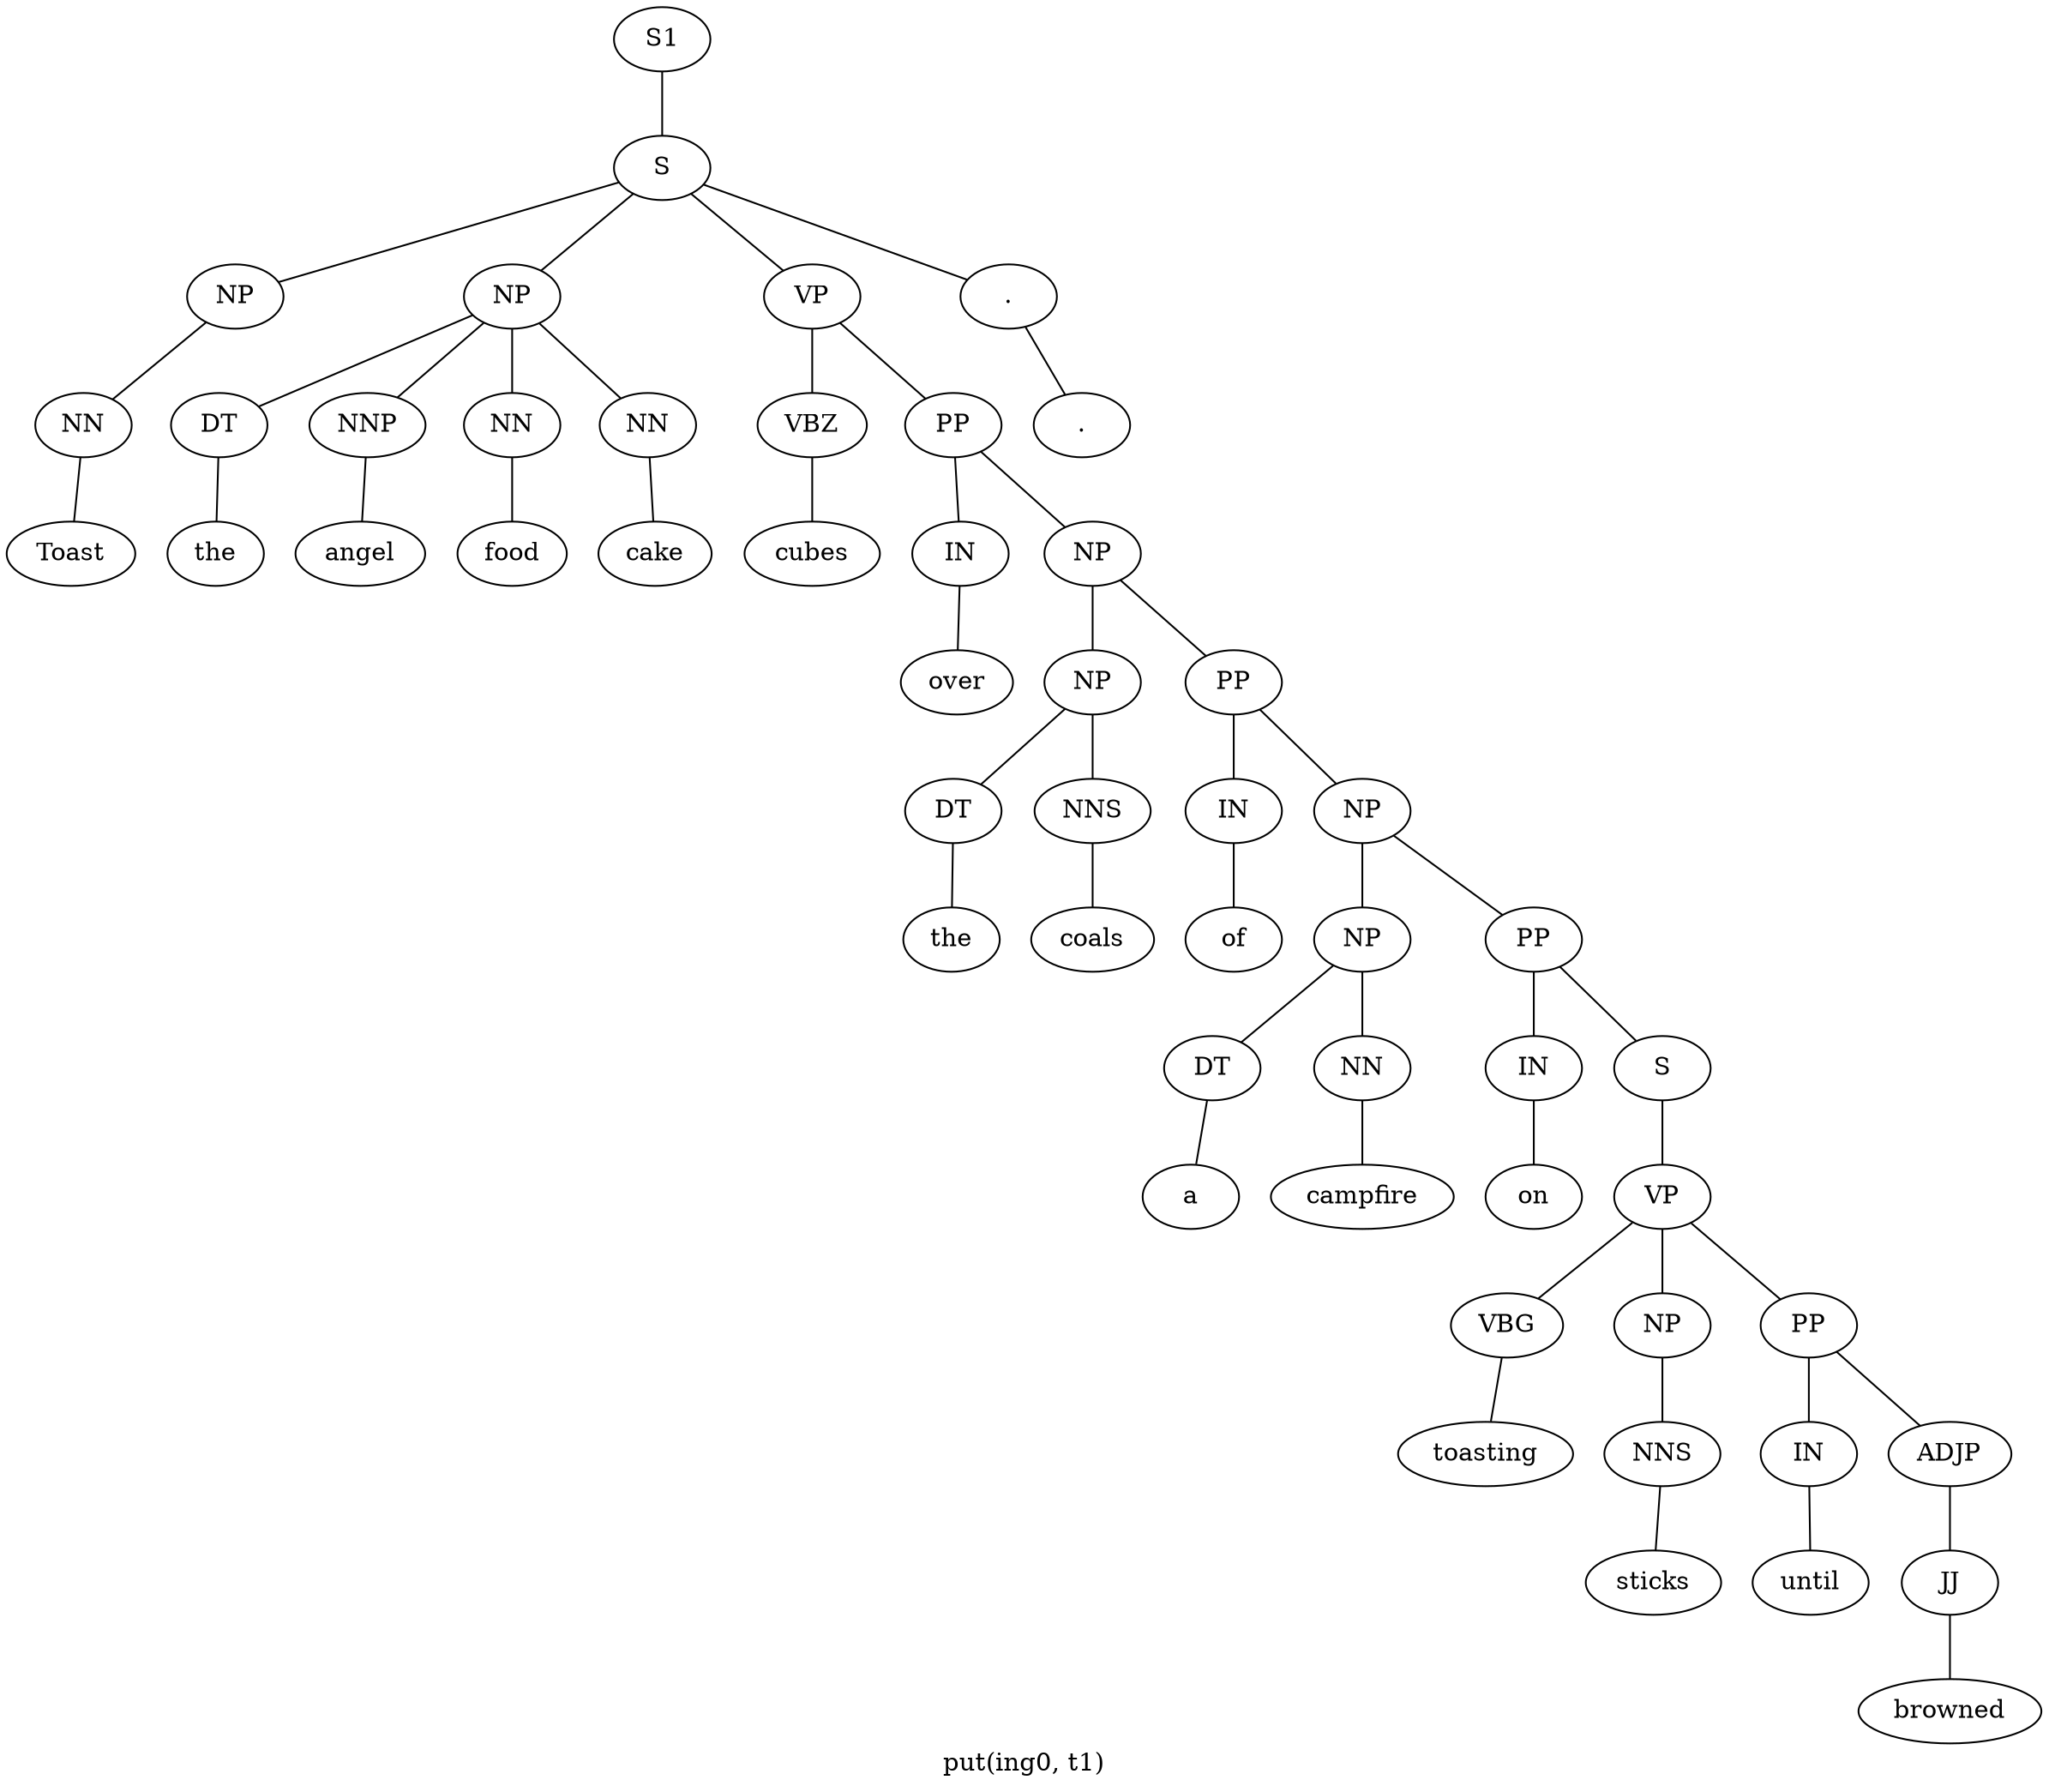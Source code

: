 graph SyntaxGraph {
	label = "put(ing0, t1)";
	Node0 [label="S1"];
	Node1 [label="S"];
	Node2 [label="NP"];
	Node3 [label="NN"];
	Node4 [label="Toast"];
	Node5 [label="NP"];
	Node6 [label="DT"];
	Node7 [label="the"];
	Node8 [label="NNP"];
	Node9 [label="angel"];
	Node10 [label="NN"];
	Node11 [label="food"];
	Node12 [label="NN"];
	Node13 [label="cake"];
	Node14 [label="VP"];
	Node15 [label="VBZ"];
	Node16 [label="cubes"];
	Node17 [label="PP"];
	Node18 [label="IN"];
	Node19 [label="over"];
	Node20 [label="NP"];
	Node21 [label="NP"];
	Node22 [label="DT"];
	Node23 [label="the"];
	Node24 [label="NNS"];
	Node25 [label="coals"];
	Node26 [label="PP"];
	Node27 [label="IN"];
	Node28 [label="of"];
	Node29 [label="NP"];
	Node30 [label="NP"];
	Node31 [label="DT"];
	Node32 [label="a"];
	Node33 [label="NN"];
	Node34 [label="campfire"];
	Node35 [label="PP"];
	Node36 [label="IN"];
	Node37 [label="on"];
	Node38 [label="S"];
	Node39 [label="VP"];
	Node40 [label="VBG"];
	Node41 [label="toasting"];
	Node42 [label="NP"];
	Node43 [label="NNS"];
	Node44 [label="sticks"];
	Node45 [label="PP"];
	Node46 [label="IN"];
	Node47 [label="until"];
	Node48 [label="ADJP"];
	Node49 [label="JJ"];
	Node50 [label="browned"];
	Node51 [label="."];
	Node52 [label="."];

	Node0 -- Node1;
	Node1 -- Node2;
	Node1 -- Node5;
	Node1 -- Node14;
	Node1 -- Node51;
	Node2 -- Node3;
	Node3 -- Node4;
	Node5 -- Node6;
	Node5 -- Node8;
	Node5 -- Node10;
	Node5 -- Node12;
	Node6 -- Node7;
	Node8 -- Node9;
	Node10 -- Node11;
	Node12 -- Node13;
	Node14 -- Node15;
	Node14 -- Node17;
	Node15 -- Node16;
	Node17 -- Node18;
	Node17 -- Node20;
	Node18 -- Node19;
	Node20 -- Node21;
	Node20 -- Node26;
	Node21 -- Node22;
	Node21 -- Node24;
	Node22 -- Node23;
	Node24 -- Node25;
	Node26 -- Node27;
	Node26 -- Node29;
	Node27 -- Node28;
	Node29 -- Node30;
	Node29 -- Node35;
	Node30 -- Node31;
	Node30 -- Node33;
	Node31 -- Node32;
	Node33 -- Node34;
	Node35 -- Node36;
	Node35 -- Node38;
	Node36 -- Node37;
	Node38 -- Node39;
	Node39 -- Node40;
	Node39 -- Node42;
	Node39 -- Node45;
	Node40 -- Node41;
	Node42 -- Node43;
	Node43 -- Node44;
	Node45 -- Node46;
	Node45 -- Node48;
	Node46 -- Node47;
	Node48 -- Node49;
	Node49 -- Node50;
	Node51 -- Node52;
}